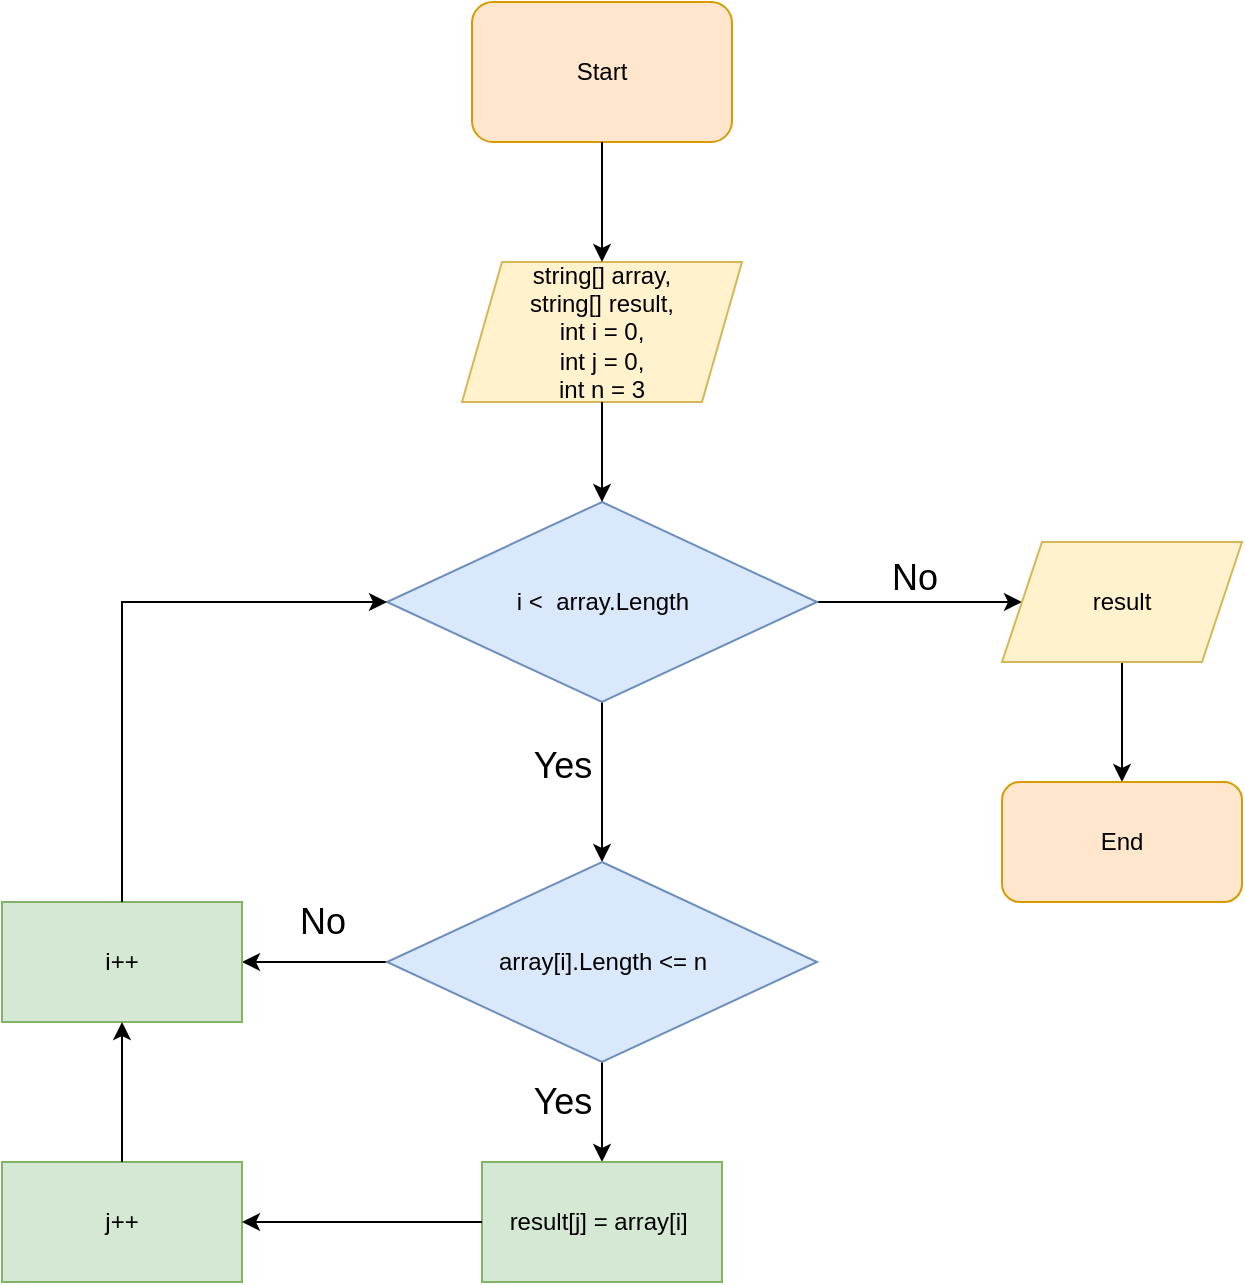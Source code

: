 <mxfile version="20.3.7"><diagram id="NDvxKf_Aai17WCFBkIJb" name="Page-1"><mxGraphModel dx="1685" dy="963" grid="1" gridSize="10" guides="1" tooltips="1" connect="1" arrows="1" fold="1" page="1" pageScale="1" pageWidth="827" pageHeight="1169" math="0" shadow="0"><root><mxCell id="0"/><mxCell id="1" parent="0"/><mxCell id="C7w_M6VZB5JDLxpNxPmA-1" value="Start" style="rounded=1;whiteSpace=wrap;html=1;fillColor=#ffe6cc;strokeColor=#d79b00;" parent="1" vertex="1"><mxGeometry x="315" y="50" width="130" height="70" as="geometry"/></mxCell><mxCell id="C7w_M6VZB5JDLxpNxPmA-2" value="string[] array,&lt;br&gt;string[] result,&lt;br&gt;int i = 0,&lt;br&gt;int j = 0,&lt;br&gt;int n = 3" style="shape=parallelogram;perimeter=parallelogramPerimeter;whiteSpace=wrap;html=1;fixedSize=1;fillColor=#fff2cc;strokeColor=#d6b656;" parent="1" vertex="1"><mxGeometry x="310" y="180" width="140" height="70" as="geometry"/></mxCell><mxCell id="C7w_M6VZB5JDLxpNxPmA-5" value="" style="edgeStyle=orthogonalEdgeStyle;rounded=0;orthogonalLoop=1;jettySize=auto;html=1;" parent="1" source="C7w_M6VZB5JDLxpNxPmA-3" target="C7w_M6VZB5JDLxpNxPmA-4" edge="1"><mxGeometry relative="1" as="geometry"/></mxCell><mxCell id="C7w_M6VZB5JDLxpNxPmA-19" value="" style="edgeStyle=orthogonalEdgeStyle;rounded=0;orthogonalLoop=1;jettySize=auto;html=1;" parent="1" source="C7w_M6VZB5JDLxpNxPmA-3" target="C7w_M6VZB5JDLxpNxPmA-18" edge="1"><mxGeometry relative="1" as="geometry"/></mxCell><mxCell id="C7w_M6VZB5JDLxpNxPmA-21" value="Yes" style="edgeLabel;html=1;align=center;verticalAlign=middle;resizable=0;points=[];fontSize=18;" parent="C7w_M6VZB5JDLxpNxPmA-19" vertex="1" connectable="0"><mxGeometry x="-0.2" y="1" relative="1" as="geometry"><mxPoint x="-21" as="offset"/></mxGeometry></mxCell><mxCell id="C7w_M6VZB5JDLxpNxPmA-3" value="i &amp;lt; &amp;nbsp;array.Length" style="rhombus;whiteSpace=wrap;html=1;fillColor=#dae8fc;strokeColor=#6c8ebf;" parent="1" vertex="1"><mxGeometry x="272.5" y="300" width="215" height="100" as="geometry"/></mxCell><mxCell id="C7w_M6VZB5JDLxpNxPmA-8" value="" style="edgeStyle=orthogonalEdgeStyle;rounded=0;orthogonalLoop=1;jettySize=auto;html=1;" parent="1" source="C7w_M6VZB5JDLxpNxPmA-4" target="C7w_M6VZB5JDLxpNxPmA-7" edge="1"><mxGeometry relative="1" as="geometry"/></mxCell><mxCell id="C7w_M6VZB5JDLxpNxPmA-4" value="result" style="shape=parallelogram;perimeter=parallelogramPerimeter;whiteSpace=wrap;html=1;fixedSize=1;fillColor=#fff2cc;strokeColor=#d6b656;" parent="1" vertex="1"><mxGeometry x="580" y="320" width="120" height="60" as="geometry"/></mxCell><mxCell id="C7w_M6VZB5JDLxpNxPmA-7" value="End" style="rounded=1;whiteSpace=wrap;html=1;fillColor=#ffe6cc;strokeColor=#d79b00;" parent="1" vertex="1"><mxGeometry x="580" y="440" width="120" height="60" as="geometry"/></mxCell><mxCell id="C7w_M6VZB5JDLxpNxPmA-9" value="" style="endArrow=classic;html=1;rounded=0;exitX=0.5;exitY=1;exitDx=0;exitDy=0;entryX=0.5;entryY=0;entryDx=0;entryDy=0;" parent="1" source="C7w_M6VZB5JDLxpNxPmA-1" target="C7w_M6VZB5JDLxpNxPmA-2" edge="1"><mxGeometry width="50" height="50" relative="1" as="geometry"><mxPoint x="430" y="420" as="sourcePoint"/><mxPoint x="480" y="370" as="targetPoint"/></mxGeometry></mxCell><mxCell id="C7w_M6VZB5JDLxpNxPmA-10" value="" style="endArrow=classic;html=1;rounded=0;exitX=0.5;exitY=1;exitDx=0;exitDy=0;entryX=0.5;entryY=0;entryDx=0;entryDy=0;" parent="1" source="C7w_M6VZB5JDLxpNxPmA-2" target="C7w_M6VZB5JDLxpNxPmA-3" edge="1"><mxGeometry width="50" height="50" relative="1" as="geometry"><mxPoint x="430" y="420" as="sourcePoint"/><mxPoint x="480" y="370" as="targetPoint"/></mxGeometry></mxCell><mxCell id="C7w_M6VZB5JDLxpNxPmA-23" value="" style="edgeStyle=orthogonalEdgeStyle;rounded=0;orthogonalLoop=1;jettySize=auto;html=1;" parent="1" source="C7w_M6VZB5JDLxpNxPmA-18" target="C7w_M6VZB5JDLxpNxPmA-22" edge="1"><mxGeometry relative="1" as="geometry"/></mxCell><mxCell id="C7w_M6VZB5JDLxpNxPmA-28" value="" style="edgeStyle=orthogonalEdgeStyle;rounded=0;orthogonalLoop=1;jettySize=auto;html=1;" parent="1" source="C7w_M6VZB5JDLxpNxPmA-18" target="C7w_M6VZB5JDLxpNxPmA-27" edge="1"><mxGeometry relative="1" as="geometry"/></mxCell><mxCell id="C7w_M6VZB5JDLxpNxPmA-29" value="No" style="edgeLabel;html=1;align=center;verticalAlign=middle;resizable=0;points=[];fontSize=18;" parent="C7w_M6VZB5JDLxpNxPmA-28" vertex="1" connectable="0"><mxGeometry x="-0.021" y="-3" relative="1" as="geometry"><mxPoint x="3" y="-17" as="offset"/></mxGeometry></mxCell><mxCell id="C7w_M6VZB5JDLxpNxPmA-18" value="array[i].Length &amp;lt;= n" style="rhombus;whiteSpace=wrap;html=1;fillColor=#dae8fc;strokeColor=#6c8ebf;" parent="1" vertex="1"><mxGeometry x="272.5" y="480" width="215" height="100" as="geometry"/></mxCell><mxCell id="C7w_M6VZB5JDLxpNxPmA-22" value="result[j] = array[i]&amp;nbsp;" style="whiteSpace=wrap;html=1;fillColor=#d5e8d4;strokeColor=#82b366;" parent="1" vertex="1"><mxGeometry x="320" y="630" width="120" height="60" as="geometry"/></mxCell><mxCell id="C7w_M6VZB5JDLxpNxPmA-27" value="i++" style="whiteSpace=wrap;html=1;fillColor=#d5e8d4;strokeColor=#82b366;" parent="1" vertex="1"><mxGeometry x="80" y="500" width="120" height="60" as="geometry"/></mxCell><mxCell id="C7w_M6VZB5JDLxpNxPmA-31" value="" style="endArrow=classic;html=1;rounded=0;exitX=0.5;exitY=0;exitDx=0;exitDy=0;entryX=0;entryY=0.5;entryDx=0;entryDy=0;edgeStyle=orthogonalEdgeStyle;" parent="1" source="C7w_M6VZB5JDLxpNxPmA-27" target="C7w_M6VZB5JDLxpNxPmA-3" edge="1"><mxGeometry width="50" height="50" relative="1" as="geometry"><mxPoint x="430" y="440" as="sourcePoint"/><mxPoint x="480" y="390" as="targetPoint"/></mxGeometry></mxCell><mxCell id="C7w_M6VZB5JDLxpNxPmA-32" value="j++" style="rounded=0;whiteSpace=wrap;html=1;fillColor=#d5e8d4;strokeColor=#82b366;" parent="1" vertex="1"><mxGeometry x="80" y="630" width="120" height="60" as="geometry"/></mxCell><mxCell id="C7w_M6VZB5JDLxpNxPmA-33" value="" style="endArrow=classic;html=1;rounded=0;exitX=0;exitY=0.5;exitDx=0;exitDy=0;entryX=1;entryY=0.5;entryDx=0;entryDy=0;" parent="1" source="C7w_M6VZB5JDLxpNxPmA-22" target="C7w_M6VZB5JDLxpNxPmA-32" edge="1"><mxGeometry width="50" height="50" relative="1" as="geometry"><mxPoint x="470" y="440" as="sourcePoint"/><mxPoint x="520" y="390" as="targetPoint"/></mxGeometry></mxCell><mxCell id="C7w_M6VZB5JDLxpNxPmA-34" value="" style="endArrow=classic;html=1;rounded=0;exitX=0.5;exitY=0;exitDx=0;exitDy=0;entryX=0.5;entryY=1;entryDx=0;entryDy=0;" parent="1" source="C7w_M6VZB5JDLxpNxPmA-32" target="C7w_M6VZB5JDLxpNxPmA-27" edge="1"><mxGeometry width="50" height="50" relative="1" as="geometry"><mxPoint x="470" y="440" as="sourcePoint"/><mxPoint x="520" y="390" as="targetPoint"/></mxGeometry></mxCell><mxCell id="C9SSyK6PuzYRwpXOUxgQ-1" value="No" style="edgeLabel;html=1;align=center;verticalAlign=middle;resizable=0;points=[];fontSize=18;" vertex="1" connectable="0" parent="1"><mxGeometry x="239.997" y="540" as="geometry"><mxPoint x="296" y="-202" as="offset"/></mxGeometry></mxCell><mxCell id="C9SSyK6PuzYRwpXOUxgQ-3" value="Yes" style="edgeLabel;html=1;align=center;verticalAlign=middle;resizable=0;points=[];fontSize=18;" vertex="1" connectable="0" parent="1"><mxGeometry x="370" y="439.997" as="geometry"><mxPoint x="-10" y="160" as="offset"/></mxGeometry></mxCell></root></mxGraphModel></diagram></mxfile>